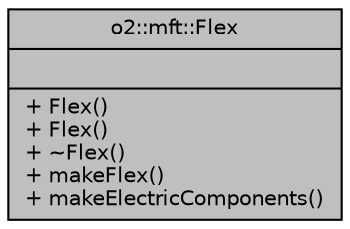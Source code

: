 digraph "o2::mft::Flex"
{
 // INTERACTIVE_SVG=YES
  bgcolor="transparent";
  edge [fontname="Helvetica",fontsize="10",labelfontname="Helvetica",labelfontsize="10"];
  node [fontname="Helvetica",fontsize="10",shape=record];
  Node1 [label="{o2::mft::Flex\n||+ Flex()\l+ Flex()\l+ ~Flex()\l+ makeFlex()\l+ makeElectricComponents()\l}",height=0.2,width=0.4,color="black", fillcolor="grey75", style="filled", fontcolor="black"];
}
